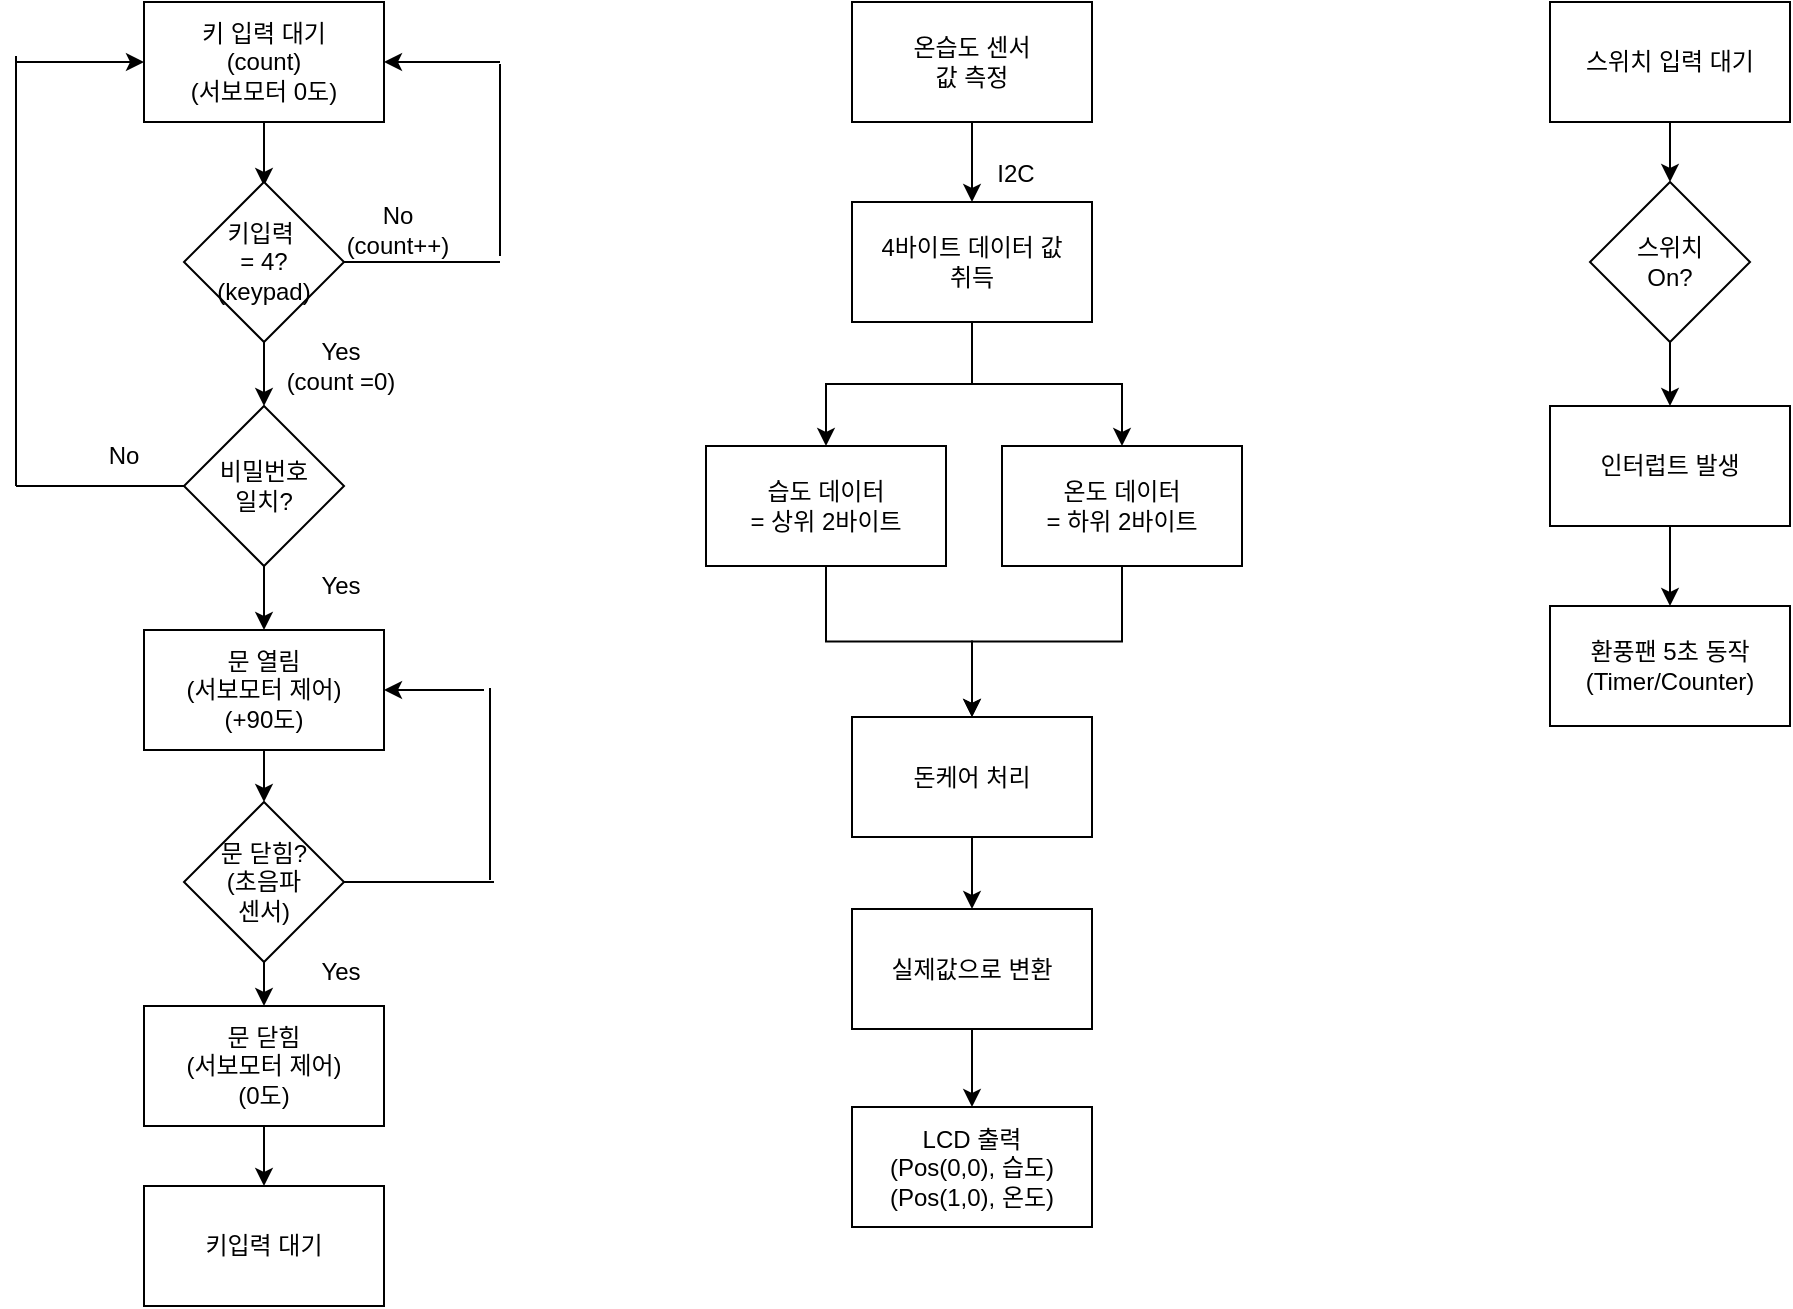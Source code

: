 <mxfile version="14.1.1" type="github"><diagram id="Jd-FurxVMVlx-sbiIyTQ" name="Page-1"><mxGraphModel dx="1483" dy="783" grid="0" gridSize="10" guides="1" tooltips="1" connect="1" arrows="1" fold="1" page="1" pageScale="1" pageWidth="1169" pageHeight="827" math="0" shadow="0"><root><mxCell id="0"/><mxCell id="1" parent="0"/><mxCell id="V6EoND_l2RVzV24GS0Ae-54" style="edgeStyle=orthogonalEdgeStyle;rounded=0;orthogonalLoop=1;jettySize=auto;html=1;exitX=0.5;exitY=1;exitDx=0;exitDy=0;entryX=0.5;entryY=0;entryDx=0;entryDy=0;" edge="1" parent="1" source="OOlnU288hvO6cSReS-GX-80" target="V6EoND_l2RVzV24GS0Ae-53"><mxGeometry relative="1" as="geometry"/></mxCell><mxCell id="OOlnU288hvO6cSReS-GX-80" value="온습도 센서&lt;br&gt;값 측정" style="rounded=0;whiteSpace=wrap;html=1;" parent="1" vertex="1"><mxGeometry x="470" y="22" width="120" height="60" as="geometry"/></mxCell><mxCell id="V6EoND_l2RVzV24GS0Ae-11" style="edgeStyle=orthogonalEdgeStyle;rounded=0;orthogonalLoop=1;jettySize=auto;html=1;entryX=0.5;entryY=0;entryDx=0;entryDy=0;" edge="1" parent="1" source="OOlnU288hvO6cSReS-GX-82"><mxGeometry relative="1" as="geometry"><mxPoint x="176" y="114" as="targetPoint"/></mxGeometry></mxCell><mxCell id="OOlnU288hvO6cSReS-GX-82" value="키 입력 대기&lt;br&gt;(count)&lt;br&gt;(서보모터 0도)" style="rounded=0;whiteSpace=wrap;html=1;" parent="1" vertex="1"><mxGeometry x="116" y="22" width="120" height="60" as="geometry"/></mxCell><mxCell id="OOlnU288hvO6cSReS-GX-133" value="LCD 출력&lt;br&gt;(Pos(0,0), 습도)&lt;br&gt;(Pos(1,0), 온도)" style="rounded=0;whiteSpace=wrap;html=1;" parent="1" vertex="1"><mxGeometry x="470" y="574.5" width="120" height="60" as="geometry"/></mxCell><mxCell id="V6EoND_l2RVzV24GS0Ae-41" style="edgeStyle=orthogonalEdgeStyle;rounded=0;orthogonalLoop=1;jettySize=auto;html=1;exitX=0.5;exitY=1;exitDx=0;exitDy=0;entryX=0.5;entryY=0;entryDx=0;entryDy=0;" edge="1" parent="1" source="V6EoND_l2RVzV24GS0Ae-7" target="V6EoND_l2RVzV24GS0Ae-40"><mxGeometry relative="1" as="geometry"/></mxCell><mxCell id="V6EoND_l2RVzV24GS0Ae-7" value="문 열림&lt;br&gt;(서보모터 제어)&lt;br&gt;(+90도)" style="rounded=0;whiteSpace=wrap;html=1;" vertex="1" parent="1"><mxGeometry x="116" y="336" width="120" height="60" as="geometry"/></mxCell><mxCell id="V6EoND_l2RVzV24GS0Ae-18" style="edgeStyle=orthogonalEdgeStyle;rounded=0;orthogonalLoop=1;jettySize=auto;html=1;exitX=0.5;exitY=1;exitDx=0;exitDy=0;entryX=0.5;entryY=0;entryDx=0;entryDy=0;" edge="1" parent="1" source="V6EoND_l2RVzV24GS0Ae-16" target="V6EoND_l2RVzV24GS0Ae-17"><mxGeometry relative="1" as="geometry"/></mxCell><mxCell id="V6EoND_l2RVzV24GS0Ae-16" value="키입력&amp;nbsp;&lt;br&gt;= 4?&lt;br&gt;(keypad)" style="rhombus;whiteSpace=wrap;html=1;" vertex="1" parent="1"><mxGeometry x="136" y="112" width="80" height="80" as="geometry"/></mxCell><mxCell id="V6EoND_l2RVzV24GS0Ae-19" style="edgeStyle=orthogonalEdgeStyle;rounded=0;orthogonalLoop=1;jettySize=auto;html=1;exitX=0.5;exitY=1;exitDx=0;exitDy=0;entryX=0.5;entryY=0;entryDx=0;entryDy=0;" edge="1" parent="1" source="V6EoND_l2RVzV24GS0Ae-17" target="V6EoND_l2RVzV24GS0Ae-7"><mxGeometry relative="1" as="geometry"/></mxCell><mxCell id="V6EoND_l2RVzV24GS0Ae-17" value="비밀번호&lt;br&gt;일치?" style="rhombus;whiteSpace=wrap;html=1;" vertex="1" parent="1"><mxGeometry x="136" y="224" width="80" height="80" as="geometry"/></mxCell><mxCell id="V6EoND_l2RVzV24GS0Ae-21" value="Yes&lt;br&gt;(count =0)" style="text;html=1;strokeColor=none;fillColor=none;align=center;verticalAlign=middle;whiteSpace=wrap;rounded=0;" vertex="1" parent="1"><mxGeometry x="180" y="194" width="69" height="20" as="geometry"/></mxCell><mxCell id="V6EoND_l2RVzV24GS0Ae-22" value="Yes" style="text;html=1;strokeColor=none;fillColor=none;align=center;verticalAlign=middle;whiteSpace=wrap;rounded=0;" vertex="1" parent="1"><mxGeometry x="181" y="304" width="67" height="20" as="geometry"/></mxCell><mxCell id="V6EoND_l2RVzV24GS0Ae-24" value="" style="endArrow=none;html=1;exitX=1;exitY=0.5;exitDx=0;exitDy=0;" edge="1" parent="1" source="V6EoND_l2RVzV24GS0Ae-16"><mxGeometry width="50" height="50" relative="1" as="geometry"><mxPoint x="244" y="237" as="sourcePoint"/><mxPoint x="294" y="152" as="targetPoint"/></mxGeometry></mxCell><mxCell id="V6EoND_l2RVzV24GS0Ae-25" value="" style="endArrow=none;html=1;" edge="1" parent="1"><mxGeometry width="50" height="50" relative="1" as="geometry"><mxPoint x="294" y="149" as="sourcePoint"/><mxPoint x="294" y="53" as="targetPoint"/></mxGeometry></mxCell><mxCell id="V6EoND_l2RVzV24GS0Ae-27" value="" style="endArrow=classic;html=1;entryX=1;entryY=0.5;entryDx=0;entryDy=0;" edge="1" parent="1" target="OOlnU288hvO6cSReS-GX-82"><mxGeometry width="50" height="50" relative="1" as="geometry"><mxPoint x="294" y="52" as="sourcePoint"/><mxPoint x="294" y="187" as="targetPoint"/></mxGeometry></mxCell><mxCell id="V6EoND_l2RVzV24GS0Ae-28" value="No&lt;br&gt;(count++)" style="text;html=1;strokeColor=none;fillColor=none;align=center;verticalAlign=middle;whiteSpace=wrap;rounded=0;" vertex="1" parent="1"><mxGeometry x="223" y="126" width="40" height="20" as="geometry"/></mxCell><mxCell id="V6EoND_l2RVzV24GS0Ae-31" value="" style="endArrow=none;html=1;exitX=0;exitY=0.5;exitDx=0;exitDy=0;" edge="1" parent="1" source="V6EoND_l2RVzV24GS0Ae-17"><mxGeometry width="50" height="50" relative="1" as="geometry"><mxPoint x="244" y="309" as="sourcePoint"/><mxPoint x="52" y="264" as="targetPoint"/></mxGeometry></mxCell><mxCell id="V6EoND_l2RVzV24GS0Ae-35" value="" style="endArrow=none;html=1;" edge="1" parent="1"><mxGeometry width="50" height="50" relative="1" as="geometry"><mxPoint x="52" y="264" as="sourcePoint"/><mxPoint x="52" y="49" as="targetPoint"/></mxGeometry></mxCell><mxCell id="V6EoND_l2RVzV24GS0Ae-36" value="" style="endArrow=classic;html=1;entryX=0;entryY=0.5;entryDx=0;entryDy=0;" edge="1" parent="1" target="OOlnU288hvO6cSReS-GX-82"><mxGeometry width="50" height="50" relative="1" as="geometry"><mxPoint x="52" y="52" as="sourcePoint"/><mxPoint x="294" y="259" as="targetPoint"/></mxGeometry></mxCell><mxCell id="V6EoND_l2RVzV24GS0Ae-37" value="No" style="text;html=1;strokeColor=none;fillColor=none;align=center;verticalAlign=middle;whiteSpace=wrap;rounded=0;" vertex="1" parent="1"><mxGeometry x="76" y="239" width="60" height="20" as="geometry"/></mxCell><mxCell id="V6EoND_l2RVzV24GS0Ae-38" style="edgeStyle=orthogonalEdgeStyle;rounded=0;orthogonalLoop=1;jettySize=auto;html=1;exitX=0.5;exitY=1;exitDx=0;exitDy=0;" edge="1" parent="1" source="V6EoND_l2RVzV24GS0Ae-37" target="V6EoND_l2RVzV24GS0Ae-37"><mxGeometry relative="1" as="geometry"/></mxCell><mxCell id="V6EoND_l2RVzV24GS0Ae-43" style="edgeStyle=orthogonalEdgeStyle;rounded=0;orthogonalLoop=1;jettySize=auto;html=1;exitX=0.5;exitY=1;exitDx=0;exitDy=0;entryX=0.5;entryY=0;entryDx=0;entryDy=0;" edge="1" parent="1" source="V6EoND_l2RVzV24GS0Ae-40" target="V6EoND_l2RVzV24GS0Ae-42"><mxGeometry relative="1" as="geometry"/></mxCell><mxCell id="V6EoND_l2RVzV24GS0Ae-40" value="문 닫힘?&lt;br&gt;(초음파&lt;br&gt;센서)" style="rhombus;whiteSpace=wrap;html=1;" vertex="1" parent="1"><mxGeometry x="136" y="422" width="80" height="80" as="geometry"/></mxCell><mxCell id="V6EoND_l2RVzV24GS0Ae-51" style="edgeStyle=orthogonalEdgeStyle;rounded=0;orthogonalLoop=1;jettySize=auto;html=1;exitX=0.5;exitY=1;exitDx=0;exitDy=0;entryX=0.5;entryY=0;entryDx=0;entryDy=0;" edge="1" parent="1" source="V6EoND_l2RVzV24GS0Ae-42" target="V6EoND_l2RVzV24GS0Ae-50"><mxGeometry relative="1" as="geometry"/></mxCell><mxCell id="V6EoND_l2RVzV24GS0Ae-42" value="문 닫힘&lt;br&gt;(서보모터 제어)&lt;br&gt;(0도)" style="rounded=0;whiteSpace=wrap;html=1;" vertex="1" parent="1"><mxGeometry x="116" y="524" width="120" height="60" as="geometry"/></mxCell><mxCell id="V6EoND_l2RVzV24GS0Ae-44" value="Yes" style="text;html=1;strokeColor=none;fillColor=none;align=center;verticalAlign=middle;whiteSpace=wrap;rounded=0;" vertex="1" parent="1"><mxGeometry x="181" y="497" width="67" height="20" as="geometry"/></mxCell><mxCell id="V6EoND_l2RVzV24GS0Ae-46" value="" style="endArrow=none;html=1;exitX=1;exitY=0.5;exitDx=0;exitDy=0;" edge="1" parent="1" source="V6EoND_l2RVzV24GS0Ae-40"><mxGeometry width="50" height="50" relative="1" as="geometry"><mxPoint x="429" y="334" as="sourcePoint"/><mxPoint x="291" y="462" as="targetPoint"/></mxGeometry></mxCell><mxCell id="V6EoND_l2RVzV24GS0Ae-47" value="" style="endArrow=none;html=1;" edge="1" parent="1"><mxGeometry width="50" height="50" relative="1" as="geometry"><mxPoint x="289" y="461" as="sourcePoint"/><mxPoint x="289" y="365" as="targetPoint"/></mxGeometry></mxCell><mxCell id="V6EoND_l2RVzV24GS0Ae-48" value="" style="endArrow=classic;html=1;entryX=1;entryY=0.5;entryDx=0;entryDy=0;" edge="1" parent="1" target="V6EoND_l2RVzV24GS0Ae-7"><mxGeometry width="50" height="50" relative="1" as="geometry"><mxPoint x="286" y="366" as="sourcePoint"/><mxPoint x="479" y="284" as="targetPoint"/></mxGeometry></mxCell><mxCell id="V6EoND_l2RVzV24GS0Ae-50" value="키입력 대기" style="rounded=0;whiteSpace=wrap;html=1;" vertex="1" parent="1"><mxGeometry x="116" y="614" width="120" height="60" as="geometry"/></mxCell><mxCell id="V6EoND_l2RVzV24GS0Ae-52" value="I2C" style="text;html=1;strokeColor=none;fillColor=none;align=center;verticalAlign=middle;whiteSpace=wrap;rounded=0;" vertex="1" parent="1"><mxGeometry x="532" y="98" width="40" height="20" as="geometry"/></mxCell><mxCell id="V6EoND_l2RVzV24GS0Ae-62" style="edgeStyle=orthogonalEdgeStyle;rounded=0;orthogonalLoop=1;jettySize=auto;html=1;entryX=0.5;entryY=0;entryDx=0;entryDy=0;" edge="1" parent="1" source="V6EoND_l2RVzV24GS0Ae-53" target="V6EoND_l2RVzV24GS0Ae-56"><mxGeometry relative="1" as="geometry"/></mxCell><mxCell id="V6EoND_l2RVzV24GS0Ae-63" style="edgeStyle=orthogonalEdgeStyle;rounded=0;orthogonalLoop=1;jettySize=auto;html=1;entryX=0.5;entryY=0;entryDx=0;entryDy=0;" edge="1" parent="1" source="V6EoND_l2RVzV24GS0Ae-53" target="V6EoND_l2RVzV24GS0Ae-55"><mxGeometry relative="1" as="geometry"/></mxCell><mxCell id="V6EoND_l2RVzV24GS0Ae-53" value="4바이트 데이터 값&lt;br&gt;취득" style="rounded=0;whiteSpace=wrap;html=1;" vertex="1" parent="1"><mxGeometry x="470" y="122" width="120" height="60" as="geometry"/></mxCell><mxCell id="V6EoND_l2RVzV24GS0Ae-69" style="edgeStyle=orthogonalEdgeStyle;rounded=0;orthogonalLoop=1;jettySize=auto;html=1;entryX=0.5;entryY=0;entryDx=0;entryDy=0;" edge="1" parent="1" source="V6EoND_l2RVzV24GS0Ae-55" target="V6EoND_l2RVzV24GS0Ae-68"><mxGeometry relative="1" as="geometry"/></mxCell><mxCell id="V6EoND_l2RVzV24GS0Ae-55" value="습도 데이터&lt;br&gt;= 상위 2바이트" style="rounded=0;whiteSpace=wrap;html=1;" vertex="1" parent="1"><mxGeometry x="397" y="244" width="120" height="60" as="geometry"/></mxCell><mxCell id="V6EoND_l2RVzV24GS0Ae-70" style="edgeStyle=orthogonalEdgeStyle;rounded=0;orthogonalLoop=1;jettySize=auto;html=1;entryX=0.5;entryY=0;entryDx=0;entryDy=0;" edge="1" parent="1" source="V6EoND_l2RVzV24GS0Ae-56" target="V6EoND_l2RVzV24GS0Ae-68"><mxGeometry relative="1" as="geometry"/></mxCell><mxCell id="V6EoND_l2RVzV24GS0Ae-56" value="온도 데이터&lt;br&gt;= 하위 2바이트" style="rounded=0;whiteSpace=wrap;html=1;" vertex="1" parent="1"><mxGeometry x="545" y="244" width="120" height="60" as="geometry"/></mxCell><mxCell id="V6EoND_l2RVzV24GS0Ae-66" style="edgeStyle=orthogonalEdgeStyle;rounded=0;orthogonalLoop=1;jettySize=auto;html=1;exitX=0.5;exitY=1;exitDx=0;exitDy=0;entryX=0.5;entryY=0;entryDx=0;entryDy=0;" edge="1" parent="1" source="V6EoND_l2RVzV24GS0Ae-58" target="OOlnU288hvO6cSReS-GX-133"><mxGeometry relative="1" as="geometry"/></mxCell><mxCell id="V6EoND_l2RVzV24GS0Ae-58" value="실제값으로 변환" style="rounded=0;whiteSpace=wrap;html=1;" vertex="1" parent="1"><mxGeometry x="470" y="475.5" width="120" height="60" as="geometry"/></mxCell><mxCell id="V6EoND_l2RVzV24GS0Ae-71" style="edgeStyle=orthogonalEdgeStyle;rounded=0;orthogonalLoop=1;jettySize=auto;html=1;" edge="1" parent="1" source="V6EoND_l2RVzV24GS0Ae-68" target="V6EoND_l2RVzV24GS0Ae-58"><mxGeometry relative="1" as="geometry"/></mxCell><mxCell id="V6EoND_l2RVzV24GS0Ae-68" value="돈케어 처리" style="rounded=0;whiteSpace=wrap;html=1;" vertex="1" parent="1"><mxGeometry x="470" y="379.5" width="120" height="60" as="geometry"/></mxCell><mxCell id="V6EoND_l2RVzV24GS0Ae-78" style="edgeStyle=orthogonalEdgeStyle;rounded=0;orthogonalLoop=1;jettySize=auto;html=1;exitX=0.5;exitY=1;exitDx=0;exitDy=0;entryX=0.5;entryY=0;entryDx=0;entryDy=0;" edge="1" parent="1" source="V6EoND_l2RVzV24GS0Ae-72" target="V6EoND_l2RVzV24GS0Ae-74"><mxGeometry relative="1" as="geometry"/></mxCell><mxCell id="V6EoND_l2RVzV24GS0Ae-72" value="스위치 입력 대기" style="rounded=0;whiteSpace=wrap;html=1;" vertex="1" parent="1"><mxGeometry x="819" y="22" width="120" height="60" as="geometry"/></mxCell><mxCell id="V6EoND_l2RVzV24GS0Ae-79" style="edgeStyle=orthogonalEdgeStyle;rounded=0;orthogonalLoop=1;jettySize=auto;html=1;exitX=0.5;exitY=1;exitDx=0;exitDy=0;entryX=0.5;entryY=0;entryDx=0;entryDy=0;" edge="1" parent="1" source="V6EoND_l2RVzV24GS0Ae-74" target="V6EoND_l2RVzV24GS0Ae-76"><mxGeometry relative="1" as="geometry"/></mxCell><mxCell id="V6EoND_l2RVzV24GS0Ae-74" value="스위치&lt;br&gt;On?" style="rhombus;whiteSpace=wrap;html=1;" vertex="1" parent="1"><mxGeometry x="839" y="112" width="80" height="80" as="geometry"/></mxCell><mxCell id="V6EoND_l2RVzV24GS0Ae-80" style="edgeStyle=orthogonalEdgeStyle;rounded=0;orthogonalLoop=1;jettySize=auto;html=1;entryX=0.5;entryY=0;entryDx=0;entryDy=0;" edge="1" parent="1" source="V6EoND_l2RVzV24GS0Ae-76" target="V6EoND_l2RVzV24GS0Ae-77"><mxGeometry relative="1" as="geometry"/></mxCell><mxCell id="V6EoND_l2RVzV24GS0Ae-76" value="인터럽트 발생" style="rounded=0;whiteSpace=wrap;html=1;" vertex="1" parent="1"><mxGeometry x="819" y="224" width="120" height="60" as="geometry"/></mxCell><mxCell id="V6EoND_l2RVzV24GS0Ae-77" value="환풍팬 5초 동작&lt;br&gt;(Timer/Counter)" style="rounded=0;whiteSpace=wrap;html=1;" vertex="1" parent="1"><mxGeometry x="819" y="324" width="120" height="60" as="geometry"/></mxCell></root></mxGraphModel></diagram></mxfile>